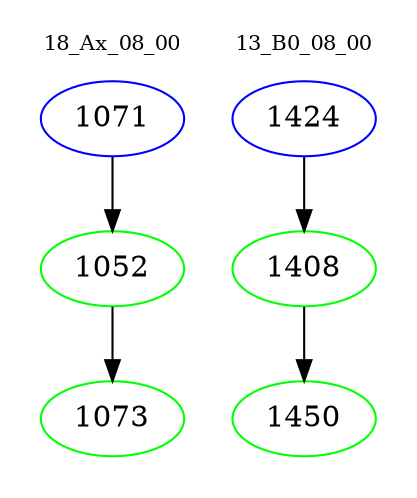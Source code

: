 digraph{
subgraph cluster_0 {
color = white
label = "18_Ax_08_00";
fontsize=10;
T0_1071 [label="1071", color="blue"]
T0_1071 -> T0_1052 [color="black"]
T0_1052 [label="1052", color="green"]
T0_1052 -> T0_1073 [color="black"]
T0_1073 [label="1073", color="green"]
}
subgraph cluster_1 {
color = white
label = "13_B0_08_00";
fontsize=10;
T1_1424 [label="1424", color="blue"]
T1_1424 -> T1_1408 [color="black"]
T1_1408 [label="1408", color="green"]
T1_1408 -> T1_1450 [color="black"]
T1_1450 [label="1450", color="green"]
}
}
